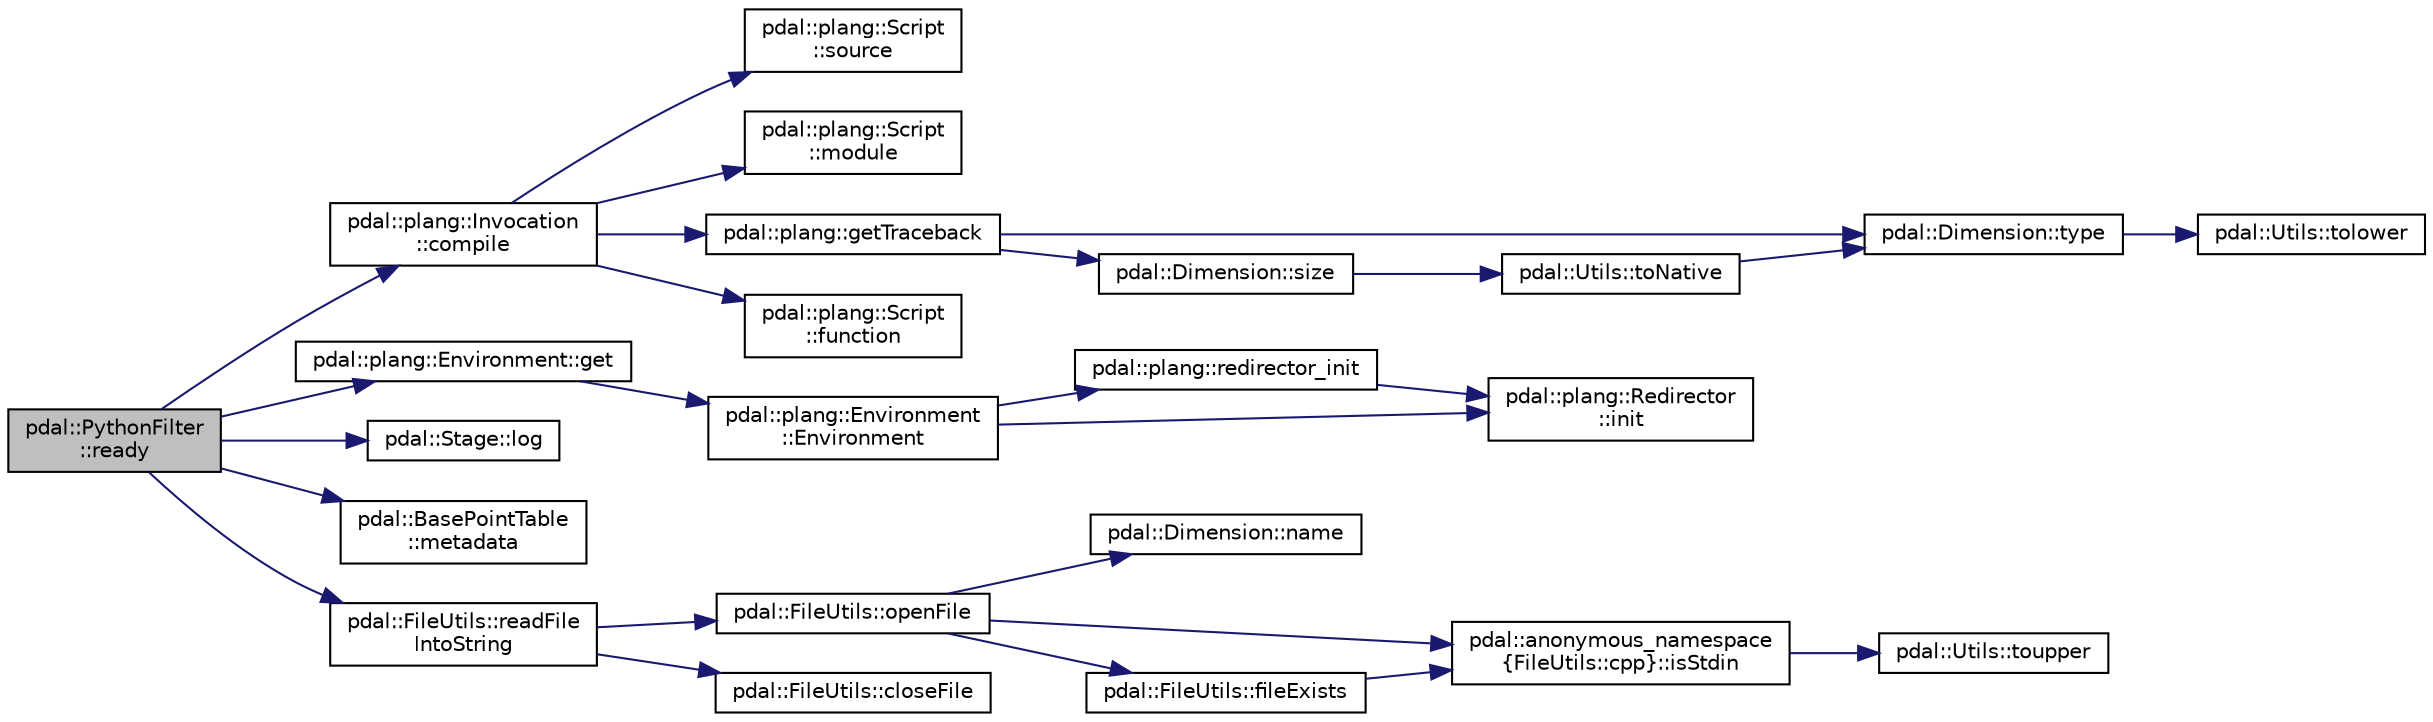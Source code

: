 digraph "pdal::PythonFilter::ready"
{
  edge [fontname="Helvetica",fontsize="10",labelfontname="Helvetica",labelfontsize="10"];
  node [fontname="Helvetica",fontsize="10",shape=record];
  rankdir="LR";
  Node1 [label="pdal::PythonFilter\l::ready",height=0.2,width=0.4,color="black", fillcolor="grey75", style="filled", fontcolor="black"];
  Node1 -> Node2 [color="midnightblue",fontsize="10",style="solid",fontname="Helvetica"];
  Node2 [label="pdal::plang::Invocation\l::compile",height=0.2,width=0.4,color="black", fillcolor="white", style="filled",URL="$classpdal_1_1plang_1_1Invocation.html#abf9092699129055ef0007944801fe501"];
  Node2 -> Node3 [color="midnightblue",fontsize="10",style="solid",fontname="Helvetica"];
  Node3 [label="pdal::plang::Script\l::source",height=0.2,width=0.4,color="black", fillcolor="white", style="filled",URL="$classpdal_1_1plang_1_1Script.html#a69609ef74093625b4a6721c7249857f9"];
  Node2 -> Node4 [color="midnightblue",fontsize="10",style="solid",fontname="Helvetica"];
  Node4 [label="pdal::plang::Script\l::module",height=0.2,width=0.4,color="black", fillcolor="white", style="filled",URL="$classpdal_1_1plang_1_1Script.html#a900cb0cc7322c019ad4b469942d81d4e"];
  Node2 -> Node5 [color="midnightblue",fontsize="10",style="solid",fontname="Helvetica"];
  Node5 [label="pdal::plang::getTraceback",height=0.2,width=0.4,color="black", fillcolor="white", style="filled",URL="$namespacepdal_1_1plang.html#a6204cabd4bae7a037b9cc90fa1ef90f1"];
  Node5 -> Node6 [color="midnightblue",fontsize="10",style="solid",fontname="Helvetica"];
  Node6 [label="pdal::Dimension::type",height=0.2,width=0.4,color="black", fillcolor="white", style="filled",URL="$namespacepdal_1_1Dimension.html#a880d689fed54aa3ded6f88c9e058c5d2"];
  Node6 -> Node7 [color="midnightblue",fontsize="10",style="solid",fontname="Helvetica"];
  Node7 [label="pdal::Utils::tolower",height=0.2,width=0.4,color="black", fillcolor="white", style="filled",URL="$namespacepdal_1_1Utils.html#a5268937cf695835e55392f752dc02cb2"];
  Node5 -> Node8 [color="midnightblue",fontsize="10",style="solid",fontname="Helvetica"];
  Node8 [label="pdal::Dimension::size",height=0.2,width=0.4,color="black", fillcolor="white", style="filled",URL="$namespacepdal_1_1Dimension.html#acf81dae9d5946f3a941f9df154b2329b"];
  Node8 -> Node9 [color="midnightblue",fontsize="10",style="solid",fontname="Helvetica"];
  Node9 [label="pdal::Utils::toNative",height=0.2,width=0.4,color="black", fillcolor="white", style="filled",URL="$namespacepdal_1_1Utils.html#a59253304d0f929e3a3ea00f09636002f"];
  Node9 -> Node6 [color="midnightblue",fontsize="10",style="solid",fontname="Helvetica"];
  Node2 -> Node10 [color="midnightblue",fontsize="10",style="solid",fontname="Helvetica"];
  Node10 [label="pdal::plang::Script\l::function",height=0.2,width=0.4,color="black", fillcolor="white", style="filled",URL="$classpdal_1_1plang_1_1Script.html#a82256718a3b0540097d2835cbb560f49"];
  Node1 -> Node11 [color="midnightblue",fontsize="10",style="solid",fontname="Helvetica"];
  Node11 [label="pdal::plang::Environment::get",height=0.2,width=0.4,color="black", fillcolor="white", style="filled",URL="$classpdal_1_1plang_1_1Environment.html#a4c6a0cd6d8feb892ca57ea4618859b6d"];
  Node11 -> Node12 [color="midnightblue",fontsize="10",style="solid",fontname="Helvetica"];
  Node12 [label="pdal::plang::Environment\l::Environment",height=0.2,width=0.4,color="black", fillcolor="white", style="filled",URL="$classpdal_1_1plang_1_1Environment.html#a4ac4a11a3d64f2560bcafadf01f59e9d"];
  Node12 -> Node13 [color="midnightblue",fontsize="10",style="solid",fontname="Helvetica"];
  Node13 [label="pdal::plang::redirector_init",height=0.2,width=0.4,color="black", fillcolor="white", style="filled",URL="$namespacepdal_1_1plang.html#ad08c57bca22a1298df0d7143aab074bd"];
  Node13 -> Node14 [color="midnightblue",fontsize="10",style="solid",fontname="Helvetica"];
  Node14 [label="pdal::plang::Redirector\l::init",height=0.2,width=0.4,color="black", fillcolor="white", style="filled",URL="$classpdal_1_1plang_1_1Redirector.html#aea1a52765dcb9f1332f85d384380c4b4"];
  Node12 -> Node14 [color="midnightblue",fontsize="10",style="solid",fontname="Helvetica"];
  Node1 -> Node15 [color="midnightblue",fontsize="10",style="solid",fontname="Helvetica"];
  Node15 [label="pdal::Stage::log",height=0.2,width=0.4,color="black", fillcolor="white", style="filled",URL="$classpdal_1_1Stage.html#ae8c29817e14d7cda53fdcbb23102d872"];
  Node1 -> Node16 [color="midnightblue",fontsize="10",style="solid",fontname="Helvetica"];
  Node16 [label="pdal::BasePointTable\l::metadata",height=0.2,width=0.4,color="black", fillcolor="white", style="filled",URL="$classpdal_1_1BasePointTable.html#a03429472e71e5dd323bc92319f4a9df6"];
  Node1 -> Node17 [color="midnightblue",fontsize="10",style="solid",fontname="Helvetica"];
  Node17 [label="pdal::FileUtils::readFile\lIntoString",height=0.2,width=0.4,color="black", fillcolor="white", style="filled",URL="$namespacepdal_1_1FileUtils.html#a183613921413dc5f8fe3efe45763945c"];
  Node17 -> Node18 [color="midnightblue",fontsize="10",style="solid",fontname="Helvetica"];
  Node18 [label="pdal::FileUtils::openFile",height=0.2,width=0.4,color="black", fillcolor="white", style="filled",URL="$namespacepdal_1_1FileUtils.html#aeeda62ff11a1e6bcc9175f51f7efe522"];
  Node18 -> Node19 [color="midnightblue",fontsize="10",style="solid",fontname="Helvetica"];
  Node19 [label="pdal::Dimension::name",height=0.2,width=0.4,color="black", fillcolor="white", style="filled",URL="$namespacepdal_1_1Dimension.html#af3176b0b7e6b4be000317846cf7c2718"];
  Node18 -> Node20 [color="midnightblue",fontsize="10",style="solid",fontname="Helvetica"];
  Node20 [label="pdal::anonymous_namespace\l\{FileUtils::cpp\}::isStdin",height=0.2,width=0.4,color="black", fillcolor="white", style="filled",URL="$namespacepdal_1_1anonymous__namespace_02FileUtils_8cpp_03.html#a813a530ad72d50f747643f1bb996cacf"];
  Node20 -> Node21 [color="midnightblue",fontsize="10",style="solid",fontname="Helvetica"];
  Node21 [label="pdal::Utils::toupper",height=0.2,width=0.4,color="black", fillcolor="white", style="filled",URL="$namespacepdal_1_1Utils.html#a28e3e2faff94b20f9908e77bc54ed983"];
  Node18 -> Node22 [color="midnightblue",fontsize="10",style="solid",fontname="Helvetica"];
  Node22 [label="pdal::FileUtils::fileExists",height=0.2,width=0.4,color="black", fillcolor="white", style="filled",URL="$namespacepdal_1_1FileUtils.html#ae2b8f1ddc38b0033b685a0bde6106ba1"];
  Node22 -> Node20 [color="midnightblue",fontsize="10",style="solid",fontname="Helvetica"];
  Node17 -> Node23 [color="midnightblue",fontsize="10",style="solid",fontname="Helvetica"];
  Node23 [label="pdal::FileUtils::closeFile",height=0.2,width=0.4,color="black", fillcolor="white", style="filled",URL="$namespacepdal_1_1FileUtils.html#a04d2d37c72f0f400f5d5b917b2f2ba05"];
}
